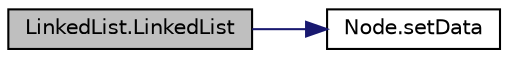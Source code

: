 digraph "LinkedList.LinkedList"
{
 // LATEX_PDF_SIZE
  edge [fontname="Helvetica",fontsize="10",labelfontname="Helvetica",labelfontsize="10"];
  node [fontname="Helvetica",fontsize="10",shape=record];
  rankdir="LR";
  Node1 [label="LinkedList.LinkedList",height=0.2,width=0.4,color="black", fillcolor="grey75", style="filled", fontcolor="black",tooltip="Parameterized constructor for a LinkedList."];
  Node1 -> Node2 [color="midnightblue",fontsize="10",style="solid",fontname="Helvetica"];
  Node2 [label="Node.setData",height=0.2,width=0.4,color="black", fillcolor="white", style="filled",URL="$class_node.html#a9b990464def6b3dd3afef400f1026c97",tooltip="Set data value of Node instance."];
}
